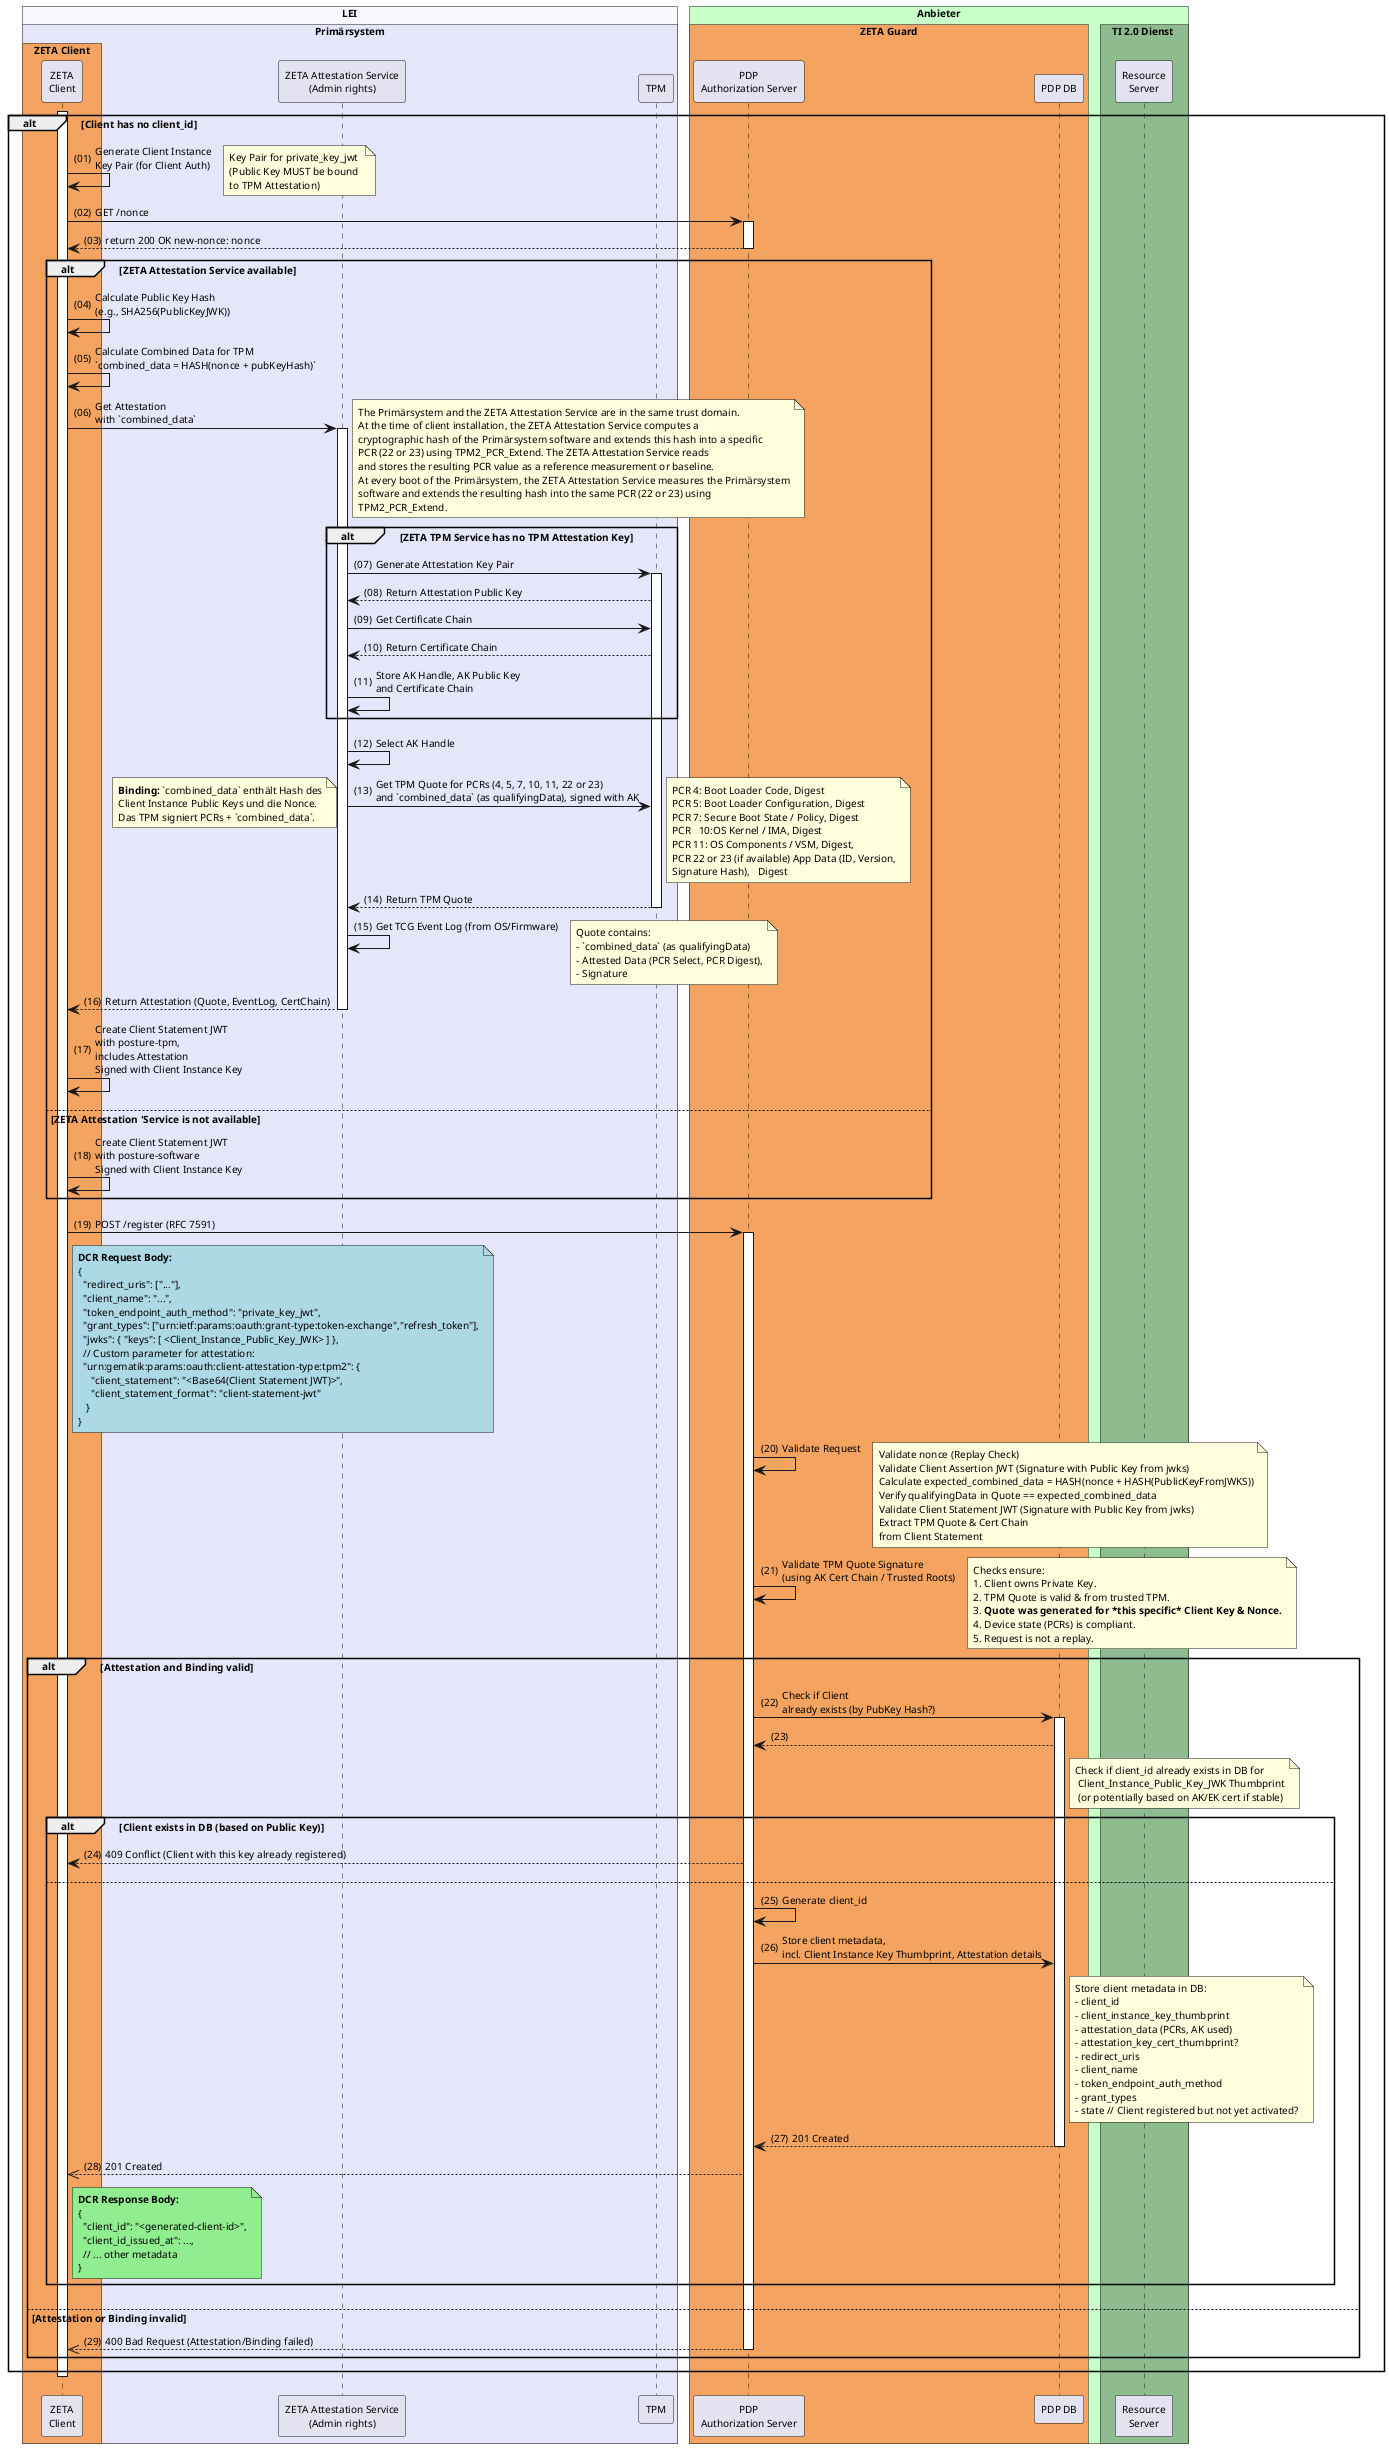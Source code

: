 @startuml "dynamic-client-registration-with-tpm-attestation"
autonumber "(00)"
skinparam defaultFontSize 10
skinparam defaultFontName Helvetica
skinparam DefaultMonospacedFontName Courier
skinparam lengthAdjust none
skinparam sequenceReferenceBackgroundColor White
skinparam SequenceReferenceFontSize 12
/'skinparam SequenceReferenceFontStyle bold
'/

!pragma teoz true

box "LEI" #GhostWhite
  box "Primärsystem" #Lavender
    box "ZETA Client" #SandyBrown
      participant Client as "ZETA\nClient"
    end box
    participant ZAS as "ZETA Attestation Service\n(Admin rights)"
    participant TPM as "TPM"
  end box
end box

box "Anbieter" #TECHNOLOGY
  box "ZETA Guard" #SandyBrown
    participant AuthS as "PDP\nAuthorization Server"
    participant PDPDB as "PDP DB"
  end box
    box TI 2.0 Dienst #DarkSeaGreen
      participant RS as "Resource\nServer"
    end box
end box

Client ++
alt Client has no client_id
  Client -> Client : Generate Client Instance\nKey Pair (for Client Auth)
  note right: Key Pair for private_key_jwt \n(Public Key MUST be bound\nto TPM Attestation)
  Client -> AuthS ++ : GET /nonce
  AuthS --> Client --: return 200 OK new-nonce: nonce

  alt ZETA Attestation Service available
    Client -> Client: Calculate Public Key Hash\n(e.g., SHA256(PublicKeyJWK))
    Client -> Client: Calculate Combined Data for TPM\n`combined_data = HASH(nonce + pubKeyHash)`
    Client -> ZAS ++ : Get Attestation\nwith `combined_data`
    alt ZETA TPM Service has no TPM Attestation Key
      note right: The Primärsystem and the ZETA Attestation Service are in the same trust domain.\nAt the time of client installation, the ZETA Attestation Service computes a\ncryptographic hash of the Primärsystem software and extends this hash into a specific\nPCR (22 or 23) using TPM2_PCR_Extend. The ZETA Attestation Service reads\nand stores the resulting PCR value as a reference measurement or baseline.\nAt every boot of the Primärsystem, the ZETA Attestation Service measures the Primärsystem\nsoftware and extends the resulting hash into the same PCR (22 or 23) using\nTPM2_PCR_Extend.
      ZAS -> TPM ++ : Generate Attestation Key Pair
      TPM --> ZAS: Return Attestation Public Key
      ZAS -> TPM: Get Certificate Chain
      TPM --> ZAS: Return Certificate Chain
      ZAS -> ZAS: Store AK Handle, AK Public Key\nand Certificate Chain
    end

    ZAS -> ZAS: Select AK Handle
    ZAS -> TPM: Get TPM Quote for PCRs (4, 5, 7, 10, 11, 22 or 23)\nand `combined_data` (as qualifyingData), signed with AK
    note left: **Binding:** `combined_data` enthält Hash des\nClient Instance Public Keys und die Nonce.\nDas TPM signiert PCRs + `combined_data`.
    note right: PCR 4: Boot Loader Code, Digest\nPCR 5: Boot Loader Configuration, Digest\nPCR 7: Secure Boot State / Policy, Digest\nPCR   10:OS Kernel / IMA, Digest\nPCR 11: OS Components / VSM, Digest,\nPCR 22 or 23 (if available) App Data (ID, Version,\nSignature Hash),   Digest
    TPM --> ZAS --: Return TPM Quote
    ZAS -> ZAS: Get TCG Event Log (from OS/Firmware)
    note right: Quote contains:\n- `combined_data` (as qualifyingData)\n- Attested Data (PCR Select, PCR Digest),\n- Signature
    ZAS --> Client --: Return Attestation (Quote, EventLog, CertChain)
    Client -> Client: Create Client Statement JWT\nwith posture-tpm,\nincludes Attestation\nSigned with Client Instance Key
  else ZETA Attestation 'Service is not available
    Client -> Client: Create Client Statement JWT\nwith posture-software\nSigned with Client Instance Key
  end
  note right: Attestation Statement includes:\n- product_id\n- product_version\n- posture\n- attestation (containing Quote etc.)


  Client -> AuthS ++ : POST /register (RFC 7591)
  note right of Client #lightblue
      **DCR Request Body:**
      {
        "redirect_uris": ["..."],
        "client_name": "...",
        "token_endpoint_auth_method": "private_key_jwt",
        "grant_types": ["urn:ietf:params:oauth:grant-type:token-exchange","refresh_token"],
        "jwks": { "keys": [ <Client_Instance_Public_Key_JWK> ] },
        // Custom parameter for attestation:
        "urn:gematik:params:oauth:client-attestation-type:tpm2": {
           "client_statement": "<Base64(Client Statement JWT)>",
           "client_statement_format": "client-statement-jwt"
         }
      }
  end note
  AuthS -> AuthS : Validate Request
  note right: Validate nonce (Replay Check)\nValidate Client Assertion JWT (Signature with Public Key from jwks)\nCalculate expected_combined_data = HASH(nonce + HASH(PublicKeyFromJWKS))\nVerify qualifyingData in Quote == expected_combined_data\nValidate Client Statement JWT (Signature with Public Key from jwks)\nExtract TPM Quote & Cert Chain\nfrom Client Statement

  AuthS -> AuthS : Validate TPM Quote Signature\n(using AK Cert Chain / Trusted Roots)
  note right: Checks ensure:\n1. Client owns Private Key.\n2. TPM Quote is valid & from trusted TPM.\n3. **Quote was generated for *this specific* Client Key & Nonce.**\n4. Device state (PCRs) is compliant.\n5. Request is not a replay.
  alt Attestation and Binding valid
    AuthS -> PDPDB ++ : Check if Client\nalready exists (by PubKey Hash?)
    PDPDB --> AuthS:
    note right of PDPDB
      Check if client_id already exists in DB for
       Client_Instance_Public_Key_JWK Thumbprint
       (or potentially based on AK/EK cert if stable)
    end note
    alt Client exists in DB (based on Public Key)
      AuthS --> Client : 409 Conflict (Client with this key already registered)
    else
      AuthS -> AuthS : Generate client_id
      AuthS -> PDPDB: Store client metadata,\nincl. Client Instance Key Thumbprint, Attestation details
      note right of PDPDB
        Store client metadata in DB:
        - client_id
        - client_instance_key_thumbprint
        - attestation_data (PCRs, AK used)
        - attestation_key_cert_thumbprint?
        - redirect_uris
        - client_name
        - token_endpoint_auth_method
        - grant_types
        - state // Client registered but not yet activated?
      end note
      PDPDB --> AuthS --: 201 Created
      AuthS -->> Client: 201 Created
      note right of Client #lightgreen
          **DCR Response Body:**
          {
            "client_id": "<generated-client-id>",
            "client_id_issued_at": ...,
            // ... other metadata
          }
      end note
    end
  else Attestation or Binding invalid
    AuthS -->> Client -- : 400 Bad Request (Attestation/Binding failed)
  end

  Client --
end

@enduml